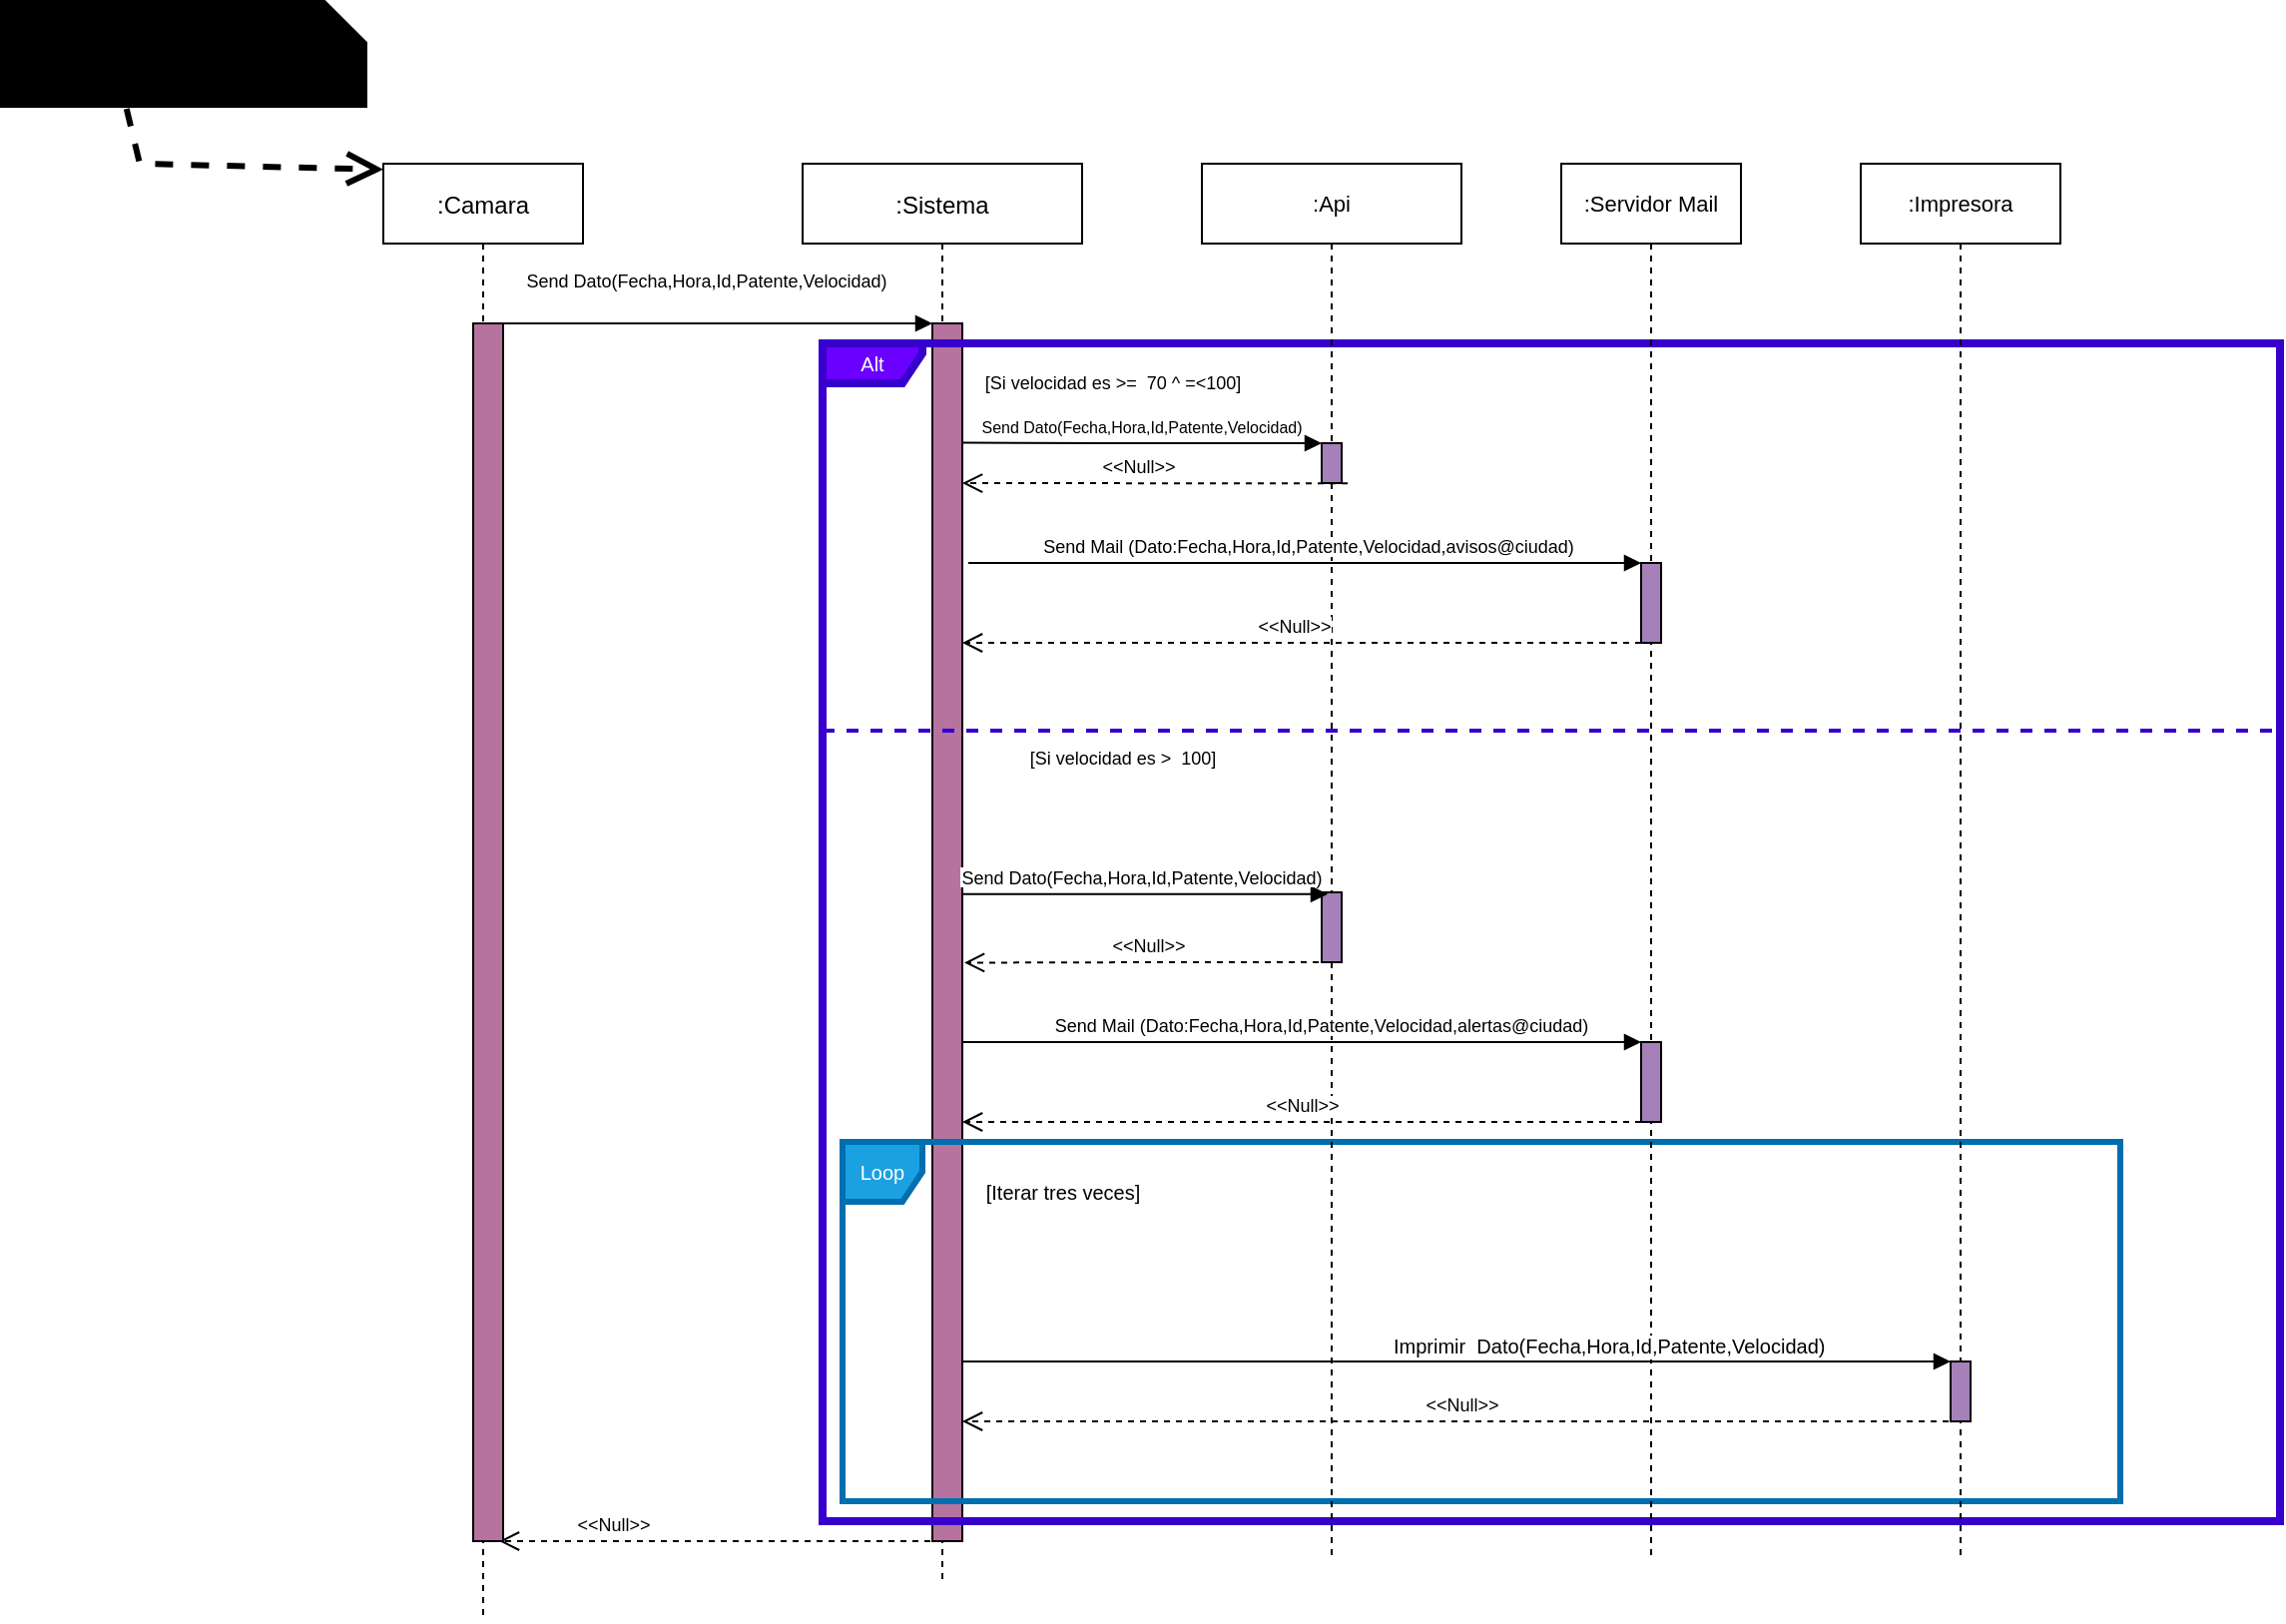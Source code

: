 <mxfile version="20.5.1" type="github">
  <diagram id="kgpKYQtTHZ0yAKxKKP6v" name="Page-1">
    <mxGraphModel dx="1718" dy="1525" grid="1" gridSize="10" guides="1" tooltips="1" connect="1" arrows="1" fold="1" page="1" pageScale="1" pageWidth="850" pageHeight="1100" math="0" shadow="0">
      <root>
        <mxCell id="0" />
        <mxCell id="1" parent="0" />
        <mxCell id="3nuBFxr9cyL0pnOWT2aG-5" value=":Sistema" style="shape=umlLifeline;perimeter=lifelinePerimeter;container=1;collapsible=0;recursiveResize=0;rounded=0;shadow=0;strokeWidth=1;" parent="1" vertex="1">
          <mxGeometry x="210" y="80" width="140" height="710" as="geometry" />
        </mxCell>
        <mxCell id="3nuBFxr9cyL0pnOWT2aG-6" value="" style="points=[];perimeter=orthogonalPerimeter;rounded=0;shadow=0;strokeWidth=1;fillColor=#B5739D;fillStyle=solid;" parent="3nuBFxr9cyL0pnOWT2aG-5" vertex="1">
          <mxGeometry x="65" y="80" width="15" height="610" as="geometry" />
        </mxCell>
        <mxCell id="rMNeuFb7HTi3MFIMx25N-58" value="&amp;lt;&amp;lt;Null&amp;gt;&amp;gt;" style="html=1;verticalAlign=bottom;endArrow=open;dashed=1;endSize=8;rounded=0;fontSize=9;entryX=0.867;entryY=1;entryDx=0;entryDy=0;entryPerimeter=0;" parent="3nuBFxr9cyL0pnOWT2aG-5" target="3nuBFxr9cyL0pnOWT2aG-2" edge="1">
          <mxGeometry x="0.487" relative="1" as="geometry">
            <mxPoint x="-110" y="690" as="targetPoint" />
            <mxPoint x="70" y="690" as="sourcePoint" />
            <Array as="points" />
            <mxPoint as="offset" />
          </mxGeometry>
        </mxCell>
        <mxCell id="rMNeuFb7HTi3MFIMx25N-32" value="[Si velocidad es &amp;gt;=&amp;nbsp; 70 ^ =&amp;lt;100]" style="text;html=1;align=center;verticalAlign=middle;resizable=0;points=[];autosize=1;strokeColor=none;fillColor=none;fontSize=9;" parent="3nuBFxr9cyL0pnOWT2aG-5" vertex="1">
          <mxGeometry x="80" y="100" width="150" height="20" as="geometry" />
        </mxCell>
        <mxCell id="rMNeuFb7HTi3MFIMx25N-54" value="Alt" style="shape=umlFrame;whiteSpace=wrap;html=1;fontSize=10;strokeWidth=4;fillColor=#6a00ff;fontColor=#ffffff;strokeColor=#3700CC;width=50;height=20;" parent="3nuBFxr9cyL0pnOWT2aG-5" vertex="1">
          <mxGeometry x="10" y="90" width="730" height="590" as="geometry" />
        </mxCell>
        <mxCell id="rMNeuFb7HTi3MFIMx25N-56" value="Loop" style="shape=umlFrame;whiteSpace=wrap;html=1;fontSize=10;strokeWidth=3;fillColor=#1ba1e2;fontColor=#ffffff;strokeColor=#006EAF;width=40;height=30;" parent="1" vertex="1">
          <mxGeometry x="230" y="570" width="640" height="180" as="geometry" />
        </mxCell>
        <mxCell id="3nuBFxr9cyL0pnOWT2aG-1" value=":Camara" style="shape=umlLifeline;perimeter=lifelinePerimeter;container=1;collapsible=0;recursiveResize=0;rounded=0;shadow=0;strokeWidth=1;" parent="1" vertex="1">
          <mxGeometry y="80" width="100" height="730" as="geometry" />
        </mxCell>
        <mxCell id="3nuBFxr9cyL0pnOWT2aG-2" value="" style="points=[];perimeter=orthogonalPerimeter;rounded=0;shadow=0;strokeWidth=1;fillStyle=solid;fillColor=#B5739D;" parent="3nuBFxr9cyL0pnOWT2aG-1" vertex="1">
          <mxGeometry x="45" y="80" width="15" height="610" as="geometry" />
        </mxCell>
        <mxCell id="3nuBFxr9cyL0pnOWT2aG-8" value="Send Dato(Fecha,Hora,Id,Patente,Velocidad)" style="verticalAlign=bottom;endArrow=block;shadow=0;strokeWidth=1;fontSize=9;exitX=0.6;exitY=0;exitDx=0;exitDy=0;exitPerimeter=0;entryX=0;entryY=0;entryDx=0;entryDy=0;entryPerimeter=0;" parent="1" source="3nuBFxr9cyL0pnOWT2aG-2" target="3nuBFxr9cyL0pnOWT2aG-6" edge="1">
          <mxGeometry x="-0.024" y="13" relative="1" as="geometry">
            <mxPoint x="110" y="160" as="sourcePoint" />
            <mxPoint x="250" y="160" as="targetPoint" />
            <mxPoint as="offset" />
          </mxGeometry>
        </mxCell>
        <mxCell id="rMNeuFb7HTi3MFIMx25N-5" value=":Api" style="shape=umlLifeline;perimeter=lifelinePerimeter;whiteSpace=wrap;html=1;container=1;collapsible=0;recursiveResize=0;outlineConnect=0;fontSize=11;" parent="1" vertex="1">
          <mxGeometry x="410" y="80" width="130" height="700" as="geometry" />
        </mxCell>
        <mxCell id="rMNeuFb7HTi3MFIMx25N-24" value="" style="points=[];perimeter=orthogonalPerimeter;rounded=0;shadow=0;strokeWidth=1;fillColor=#A680B8;" parent="rMNeuFb7HTi3MFIMx25N-5" vertex="1">
          <mxGeometry x="60" y="140" width="10" height="20" as="geometry" />
        </mxCell>
        <mxCell id="rMNeuFb7HTi3MFIMx25N-30" value="Send Mail (Dato:Fecha,Hora,Id,Patente,Velocidad,avisos@ciudad)" style="verticalAlign=bottom;endArrow=block;shadow=0;strokeWidth=1;fontSize=9;entryX=0;entryY=0;entryDx=0;entryDy=0;entryPerimeter=0;" parent="rMNeuFb7HTi3MFIMx25N-5" target="rMNeuFb7HTi3MFIMx25N-28" edge="1">
          <mxGeometry x="0.048" relative="1" as="geometry">
            <mxPoint x="-110" y="200" as="sourcePoint" />
            <mxPoint x="190" y="200" as="targetPoint" />
            <Array as="points">
              <mxPoint x="-120" y="200" />
              <mxPoint x="130" y="200" />
            </Array>
            <mxPoint as="offset" />
          </mxGeometry>
        </mxCell>
        <mxCell id="rMNeuFb7HTi3MFIMx25N-35" value="" style="html=1;points=[];perimeter=orthogonalPerimeter;fontSize=9;fillColor=#A680B8;" parent="rMNeuFb7HTi3MFIMx25N-5" vertex="1">
          <mxGeometry x="60" y="365" width="10" height="35" as="geometry" />
        </mxCell>
        <mxCell id="rMNeuFb7HTi3MFIMx25N-44" value="Send Mail (Dato:Fecha,Hora,Id,Patente,Velocidad,alertas@ciudad)" style="verticalAlign=bottom;endArrow=block;shadow=0;strokeWidth=1;fontSize=9;" parent="rMNeuFb7HTi3MFIMx25N-5" target="rMNeuFb7HTi3MFIMx25N-45" edge="1">
          <mxGeometry x="0.059" relative="1" as="geometry">
            <mxPoint x="-120" y="440" as="sourcePoint" />
            <mxPoint x="170" y="520" as="targetPoint" />
            <Array as="points">
              <mxPoint x="-120" y="440" />
              <mxPoint y="440" />
              <mxPoint x="130" y="440" />
            </Array>
            <mxPoint as="offset" />
          </mxGeometry>
        </mxCell>
        <mxCell id="rMNeuFb7HTi3MFIMx25N-25" value="Send Dato(Fecha,Hora,Id,Patente,Velocidad)" style="verticalAlign=bottom;endArrow=block;shadow=0;strokeWidth=1;fontSize=8;exitX=1;exitY=0.098;exitDx=0;exitDy=0;exitPerimeter=0;" parent="rMNeuFb7HTi3MFIMx25N-5" source="3nuBFxr9cyL0pnOWT2aG-6" edge="1">
          <mxGeometry relative="1" as="geometry">
            <mxPoint x="-110" y="140" as="sourcePoint" />
            <mxPoint x="60" y="140" as="targetPoint" />
            <Array as="points">
              <mxPoint x="-40" y="140" />
            </Array>
            <mxPoint as="offset" />
          </mxGeometry>
        </mxCell>
        <mxCell id="OLatwRXyT5hv4w7Ra4kR-8" value="" style="line;strokeWidth=2;fillColor=#6a00ff;align=left;verticalAlign=middle;spacingTop=-1;spacingLeft=3;spacingRight=3;rotatable=0;labelPosition=right;points=[];portConstraint=eastwest;strokeColor=#3700CC;dashed=1;fontColor=#ffffff;" parent="rMNeuFb7HTi3MFIMx25N-5" vertex="1">
          <mxGeometry x="-190" y="280" width="730" height="8" as="geometry" />
        </mxCell>
        <mxCell id="rMNeuFb7HTi3MFIMx25N-6" value=":Servidor Mail" style="shape=umlLifeline;perimeter=lifelinePerimeter;whiteSpace=wrap;html=1;container=1;collapsible=0;recursiveResize=0;outlineConnect=0;fontSize=11;" parent="1" vertex="1">
          <mxGeometry x="590" y="80" width="90" height="700" as="geometry" />
        </mxCell>
        <mxCell id="rMNeuFb7HTi3MFIMx25N-28" value="" style="html=1;points=[];perimeter=orthogonalPerimeter;fontSize=9;fillColor=#A680B8;" parent="rMNeuFb7HTi3MFIMx25N-6" vertex="1">
          <mxGeometry x="40" y="200" width="10" height="40" as="geometry" />
        </mxCell>
        <mxCell id="rMNeuFb7HTi3MFIMx25N-45" value="" style="html=1;points=[];perimeter=orthogonalPerimeter;fontSize=9;fillColor=#A680B8;" parent="rMNeuFb7HTi3MFIMx25N-6" vertex="1">
          <mxGeometry x="40" y="440" width="10" height="40" as="geometry" />
        </mxCell>
        <mxCell id="rMNeuFb7HTi3MFIMx25N-7" value=":Impresora" style="shape=umlLifeline;perimeter=lifelinePerimeter;whiteSpace=wrap;html=1;container=1;collapsible=0;recursiveResize=0;outlineConnect=0;fontSize=11;" parent="1" vertex="1">
          <mxGeometry x="740" y="80" width="100" height="700" as="geometry" />
        </mxCell>
        <mxCell id="rMNeuFb7HTi3MFIMx25N-52" value="" style="html=1;points=[];perimeter=orthogonalPerimeter;fontSize=10;fillColor=#A680B8;" parent="rMNeuFb7HTi3MFIMx25N-7" vertex="1">
          <mxGeometry x="45" y="600" width="10" height="30" as="geometry" />
        </mxCell>
        <mxCell id="rMNeuFb7HTi3MFIMx25N-50" value="Imprimir&amp;nbsp; Dato(Fecha,Hora,Id,Patente,Velocidad)" style="endArrow=block;endFill=1;html=1;edgeStyle=orthogonalEdgeStyle;align=left;verticalAlign=top;rounded=0;fontSize=10;" parent="rMNeuFb7HTi3MFIMx25N-7" edge="1">
          <mxGeometry x="-0.136" y="20" relative="1" as="geometry">
            <mxPoint x="-450" y="600" as="sourcePoint" />
            <mxPoint x="45" y="600" as="targetPoint" />
            <Array as="points">
              <mxPoint x="-445" y="600" />
            </Array>
            <mxPoint as="offset" />
          </mxGeometry>
        </mxCell>
        <mxCell id="rMNeuFb7HTi3MFIMx25N-43" value="Send Dato(Fecha,Hora,Id,Patente,Velocidad)" style="verticalAlign=bottom;endArrow=block;shadow=0;strokeWidth=1;fontSize=9;entryX=0.3;entryY=0.025;entryDx=0;entryDy=0;entryPerimeter=0;" parent="1" source="3nuBFxr9cyL0pnOWT2aG-6" target="rMNeuFb7HTi3MFIMx25N-35" edge="1">
          <mxGeometry x="-0.016" relative="1" as="geometry">
            <mxPoint x="300" y="520" as="sourcePoint" />
            <mxPoint x="440" y="520" as="targetPoint" />
            <Array as="points" />
            <mxPoint as="offset" />
          </mxGeometry>
        </mxCell>
        <mxCell id="rMNeuFb7HTi3MFIMx25N-46" value="&amp;lt;&amp;lt;Null&amp;gt;&amp;gt;" style="html=1;verticalAlign=bottom;endArrow=open;dashed=1;endSize=8;rounded=0;fontSize=9;" parent="1" edge="1">
          <mxGeometry relative="1" as="geometry">
            <mxPoint x="630" y="560" as="sourcePoint" />
            <mxPoint x="290" y="560" as="targetPoint" />
            <Array as="points" />
          </mxGeometry>
        </mxCell>
        <mxCell id="rMNeuFb7HTi3MFIMx25N-53" value="&amp;lt;&amp;lt;Null&amp;gt;&amp;gt;" style="html=1;verticalAlign=bottom;endArrow=open;dashed=1;endSize=8;rounded=0;fontSize=9;" parent="1" edge="1">
          <mxGeometry relative="1" as="geometry">
            <mxPoint x="790" y="710" as="sourcePoint" />
            <mxPoint x="290" y="710" as="targetPoint" />
            <Array as="points" />
          </mxGeometry>
        </mxCell>
        <mxCell id="OLatwRXyT5hv4w7Ra4kR-4" value="&amp;lt;&amp;lt;Null&amp;gt;&amp;gt;" style="html=1;verticalAlign=bottom;endArrow=open;dashed=1;endSize=8;rounded=0;fontSize=9;" parent="1" edge="1">
          <mxGeometry x="0.086" relative="1" as="geometry">
            <mxPoint x="290" y="240" as="targetPoint" />
            <mxPoint x="483" y="240.15" as="sourcePoint" />
            <Array as="points" />
            <mxPoint as="offset" />
          </mxGeometry>
        </mxCell>
        <mxCell id="OLatwRXyT5hv4w7Ra4kR-5" value="&amp;lt;&amp;lt;Null&amp;gt;&amp;gt;" style="html=1;verticalAlign=bottom;endArrow=open;dashed=1;endSize=8;rounded=0;fontSize=9;" parent="1" edge="1">
          <mxGeometry x="0.026" relative="1" as="geometry">
            <mxPoint x="630" y="320" as="sourcePoint" />
            <mxPoint x="290" y="320" as="targetPoint" />
            <Array as="points">
              <mxPoint x="452.5" y="320.01" />
              <mxPoint x="342.5" y="320.01" />
            </Array>
            <mxPoint as="offset" />
          </mxGeometry>
        </mxCell>
        <mxCell id="rMNeuFb7HTi3MFIMx25N-37" value="&amp;lt;&amp;lt;Null&amp;gt;&amp;gt;" style="html=1;verticalAlign=bottom;endArrow=open;dashed=1;endSize=8;rounded=0;fontSize=9;startArrow=none;entryX=1.067;entryY=0.525;entryDx=0;entryDy=0;entryPerimeter=0;" parent="1" source="rMNeuFb7HTi3MFIMx25N-5" target="3nuBFxr9cyL0pnOWT2aG-6" edge="1">
          <mxGeometry relative="1" as="geometry">
            <mxPoint x="290" y="490" as="targetPoint" />
            <mxPoint x="470" y="490" as="sourcePoint" />
            <mxPoint as="offset" />
            <Array as="points">
              <mxPoint x="390" y="480" />
            </Array>
          </mxGeometry>
        </mxCell>
        <mxCell id="rMNeuFb7HTi3MFIMx25N-33" value="[Si velocidad es &amp;gt;&amp;nbsp; 100]" style="text;html=1;align=center;verticalAlign=middle;resizable=0;points=[];autosize=1;strokeColor=none;fillColor=none;fontSize=9;" parent="1" vertex="1">
          <mxGeometry x="310" y="368" width="120" height="20" as="geometry" />
        </mxCell>
        <mxCell id="OLatwRXyT5hv4w7Ra4kR-10" value="&lt;div style=&quot;&quot;&gt;&lt;span style=&quot;background-color: initial;&quot;&gt;&lt;font style=&quot;font-size: 19px;&quot;&gt;Detecta los autos automaticamente&lt;/font&gt;&lt;/span&gt;&lt;/div&gt;" style="shape=note;size=20;whiteSpace=wrap;html=1;strokeWidth=4;fontSize=8;fillColor=#000000;align=left;" parent="1" vertex="1">
          <mxGeometry x="-190" width="180" height="50" as="geometry" />
        </mxCell>
        <mxCell id="OLatwRXyT5hv4w7Ra4kR-12" value="" style="endArrow=open;endFill=1;endSize=12;html=1;rounded=0;fontSize=15;exitX=0.341;exitY=1.05;exitDx=0;exitDy=0;exitPerimeter=0;entryX=0;entryY=0.004;entryDx=0;entryDy=0;entryPerimeter=0;dashed=1;strokeWidth=3;" parent="1" source="OLatwRXyT5hv4w7Ra4kR-10" target="3nuBFxr9cyL0pnOWT2aG-1" edge="1">
          <mxGeometry width="160" relative="1" as="geometry">
            <mxPoint x="-120" y="40" as="sourcePoint" />
            <mxPoint x="-120" y="80" as="targetPoint" />
            <Array as="points">
              <mxPoint x="-122" y="80" />
            </Array>
          </mxGeometry>
        </mxCell>
        <mxCell id="rMNeuFb7HTi3MFIMx25N-47" value="&lt;font style=&quot;font-size: 10px;&quot;&gt;[Iterar tres veces]&lt;/font&gt;" style="text;html=1;align=center;verticalAlign=middle;resizable=0;points=[];autosize=1;strokeColor=none;fillColor=none;fontSize=10;" parent="1" vertex="1">
          <mxGeometry x="290" y="580" width="100" height="30" as="geometry" />
        </mxCell>
      </root>
    </mxGraphModel>
  </diagram>
</mxfile>
